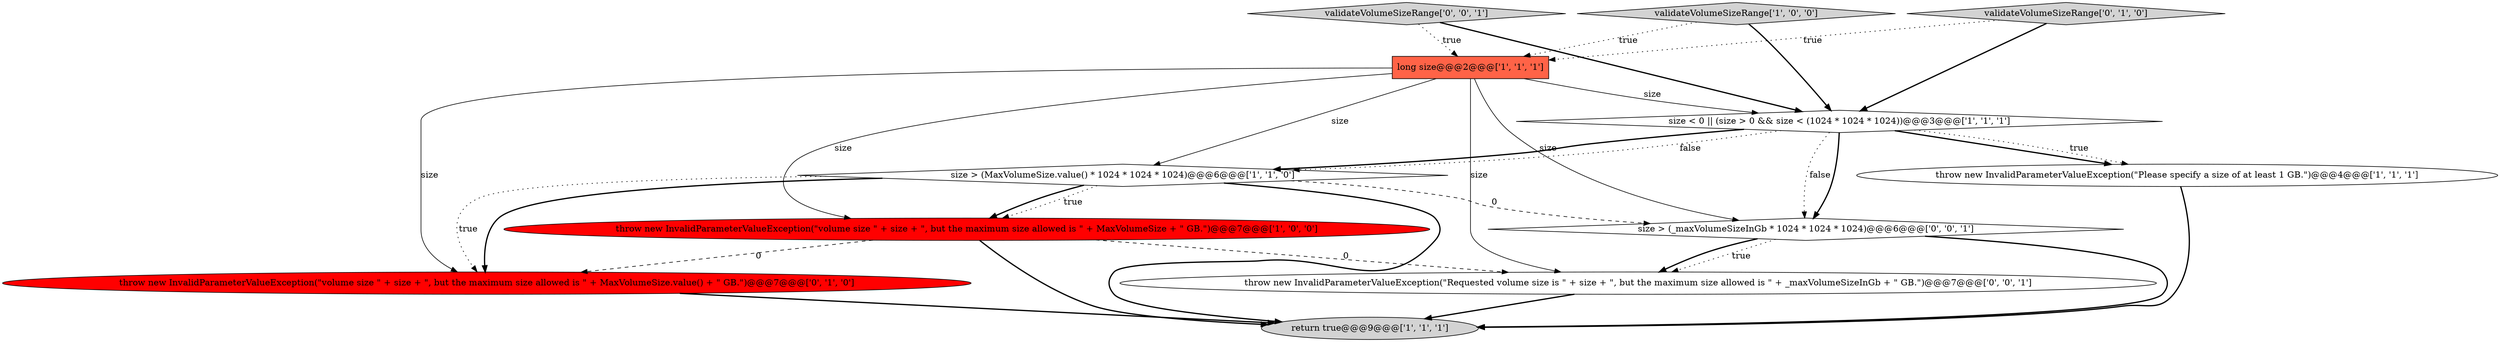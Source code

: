 digraph {
10 [style = filled, label = "size > (_maxVolumeSizeInGb * 1024 * 1024 * 1024)@@@6@@@['0', '0', '1']", fillcolor = white, shape = diamond image = "AAA0AAABBB3BBB"];
7 [style = filled, label = "validateVolumeSizeRange['0', '1', '0']", fillcolor = lightgray, shape = diamond image = "AAA0AAABBB2BBB"];
0 [style = filled, label = "return true@@@9@@@['1', '1', '1']", fillcolor = lightgray, shape = ellipse image = "AAA0AAABBB1BBB"];
8 [style = filled, label = "throw new InvalidParameterValueException(\"volume size \" + size + \", but the maximum size allowed is \" + MaxVolumeSize.value() + \" GB.\")@@@7@@@['0', '1', '0']", fillcolor = red, shape = ellipse image = "AAA1AAABBB2BBB"];
9 [style = filled, label = "validateVolumeSizeRange['0', '0', '1']", fillcolor = lightgray, shape = diamond image = "AAA0AAABBB3BBB"];
3 [style = filled, label = "validateVolumeSizeRange['1', '0', '0']", fillcolor = lightgray, shape = diamond image = "AAA0AAABBB1BBB"];
4 [style = filled, label = "throw new InvalidParameterValueException(\"volume size \" + size + \", but the maximum size allowed is \" + MaxVolumeSize + \" GB.\")@@@7@@@['1', '0', '0']", fillcolor = red, shape = ellipse image = "AAA1AAABBB1BBB"];
2 [style = filled, label = "size > (MaxVolumeSize.value() * 1024 * 1024 * 1024)@@@6@@@['1', '1', '0']", fillcolor = white, shape = diamond image = "AAA0AAABBB1BBB"];
11 [style = filled, label = "throw new InvalidParameterValueException(\"Requested volume size is \" + size + \", but the maximum size allowed is \" + _maxVolumeSizeInGb + \" GB.\")@@@7@@@['0', '0', '1']", fillcolor = white, shape = ellipse image = "AAA0AAABBB3BBB"];
5 [style = filled, label = "long size@@@2@@@['1', '1', '1']", fillcolor = tomato, shape = box image = "AAA0AAABBB1BBB"];
6 [style = filled, label = "throw new InvalidParameterValueException(\"Please specify a size of at least 1 GB.\")@@@4@@@['1', '1', '1']", fillcolor = white, shape = ellipse image = "AAA0AAABBB1BBB"];
1 [style = filled, label = "size < 0 || (size > 0 && size < (1024 * 1024 * 1024))@@@3@@@['1', '1', '1']", fillcolor = white, shape = diamond image = "AAA0AAABBB1BBB"];
7->1 [style = bold, label=""];
3->1 [style = bold, label=""];
6->0 [style = bold, label=""];
2->4 [style = bold, label=""];
5->2 [style = solid, label="size"];
4->0 [style = bold, label=""];
1->2 [style = dotted, label="false"];
7->5 [style = dotted, label="true"];
2->10 [style = dashed, label="0"];
8->0 [style = bold, label=""];
1->10 [style = dotted, label="false"];
2->0 [style = bold, label=""];
3->5 [style = dotted, label="true"];
1->6 [style = bold, label=""];
11->0 [style = bold, label=""];
5->11 [style = solid, label="size"];
5->8 [style = solid, label="size"];
10->11 [style = dotted, label="true"];
5->10 [style = solid, label="size"];
10->0 [style = bold, label=""];
2->4 [style = dotted, label="true"];
4->8 [style = dashed, label="0"];
5->1 [style = solid, label="size"];
1->6 [style = dotted, label="true"];
1->2 [style = bold, label=""];
4->11 [style = dashed, label="0"];
9->1 [style = bold, label=""];
1->10 [style = bold, label=""];
5->4 [style = solid, label="size"];
2->8 [style = dotted, label="true"];
2->8 [style = bold, label=""];
10->11 [style = bold, label=""];
9->5 [style = dotted, label="true"];
}
